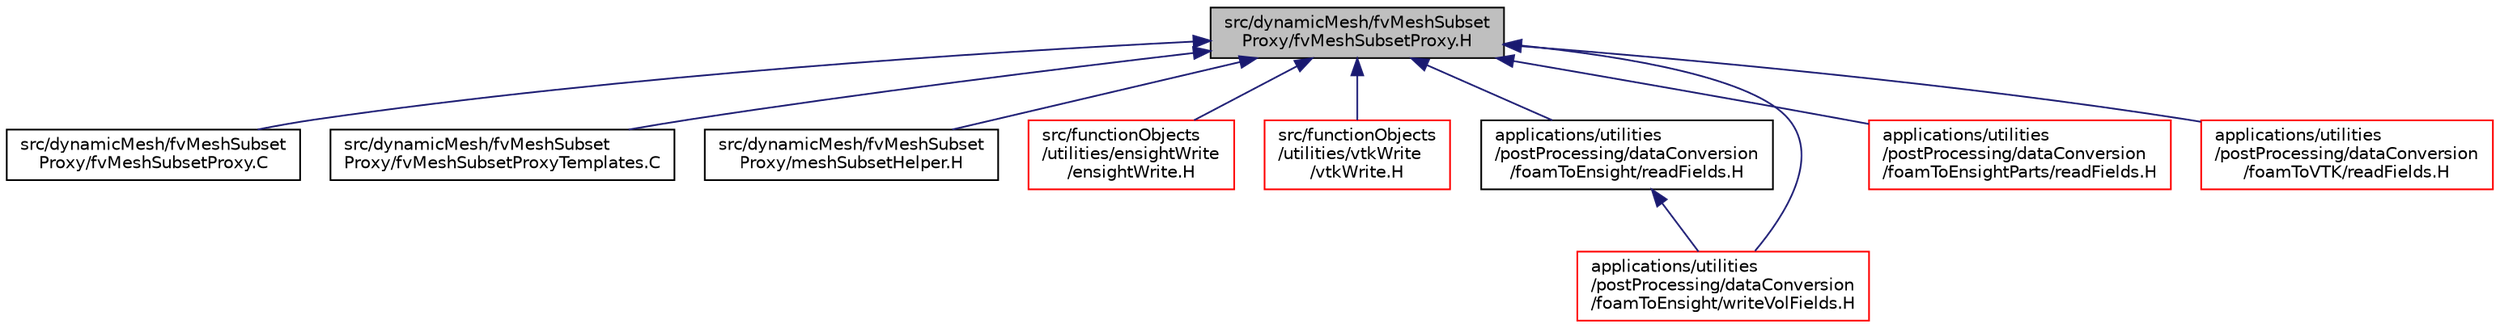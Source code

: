 digraph "src/dynamicMesh/fvMeshSubsetProxy/fvMeshSubsetProxy.H"
{
  bgcolor="transparent";
  edge [fontname="Helvetica",fontsize="10",labelfontname="Helvetica",labelfontsize="10"];
  node [fontname="Helvetica",fontsize="10",shape=record];
  Node1 [label="src/dynamicMesh/fvMeshSubset\lProxy/fvMeshSubsetProxy.H",height=0.2,width=0.4,color="black", fillcolor="grey75", style="filled" fontcolor="black"];
  Node1 -> Node2 [dir="back",color="midnightblue",fontsize="10",style="solid",fontname="Helvetica"];
  Node2 [label="src/dynamicMesh/fvMeshSubset\lProxy/fvMeshSubsetProxy.C",height=0.2,width=0.4,color="black",URL="$fvMeshSubsetProxy_8C.html"];
  Node1 -> Node3 [dir="back",color="midnightblue",fontsize="10",style="solid",fontname="Helvetica"];
  Node3 [label="src/dynamicMesh/fvMeshSubset\lProxy/fvMeshSubsetProxyTemplates.C",height=0.2,width=0.4,color="black",URL="$fvMeshSubsetProxyTemplates_8C.html"];
  Node1 -> Node4 [dir="back",color="midnightblue",fontsize="10",style="solid",fontname="Helvetica"];
  Node4 [label="src/dynamicMesh/fvMeshSubset\lProxy/meshSubsetHelper.H",height=0.2,width=0.4,color="black",URL="$meshSubsetHelper_8H.html"];
  Node1 -> Node5 [dir="back",color="midnightblue",fontsize="10",style="solid",fontname="Helvetica"];
  Node5 [label="src/functionObjects\l/utilities/ensightWrite\l/ensightWrite.H",height=0.2,width=0.4,color="red",URL="$ensightWrite_8H.html"];
  Node1 -> Node6 [dir="back",color="midnightblue",fontsize="10",style="solid",fontname="Helvetica"];
  Node6 [label="src/functionObjects\l/utilities/vtkWrite\l/vtkWrite.H",height=0.2,width=0.4,color="red",URL="$vtkWrite_8H.html"];
  Node1 -> Node7 [dir="back",color="midnightblue",fontsize="10",style="solid",fontname="Helvetica"];
  Node7 [label="applications/utilities\l/postProcessing/dataConversion\l/foamToEnsight/readFields.H",height=0.2,width=0.4,color="black",URL="$applications_2utilities_2postProcessing_2dataConversion_2foamToEnsight_2readFields_8H.html",tooltip="Read fields from disk for foamToEnsight. "];
  Node7 -> Node8 [dir="back",color="midnightblue",fontsize="10",style="solid",fontname="Helvetica"];
  Node8 [label="applications/utilities\l/postProcessing/dataConversion\l/foamToEnsight/writeVolFields.H",height=0.2,width=0.4,color="red",URL="$foamToEnsight_2writeVolFields_8H.html",tooltip="Read volume fields from disk and write with ensightMesh. "];
  Node1 -> Node8 [dir="back",color="midnightblue",fontsize="10",style="solid",fontname="Helvetica"];
  Node1 -> Node9 [dir="back",color="midnightblue",fontsize="10",style="solid",fontname="Helvetica"];
  Node9 [label="applications/utilities\l/postProcessing/dataConversion\l/foamToEnsightParts/readFields.H",height=0.2,width=0.4,color="red",URL="$applications_2utilities_2postProcessing_2dataConversion_2foamToEnsightParts_2readFields_8H.html",tooltip="Read fields from disk for foamToEnsight. "];
  Node1 -> Node10 [dir="back",color="midnightblue",fontsize="10",style="solid",fontname="Helvetica"];
  Node10 [label="applications/utilities\l/postProcessing/dataConversion\l/foamToVTK/readFields.H",height=0.2,width=0.4,color="red",URL="$applications_2utilities_2postProcessing_2dataConversion_2foamToVTK_2readFields_8H.html",tooltip="Helper routines for reading a field or fields, optionally with a mesh subset (using fvMeshSubsetProxy..."];
}
